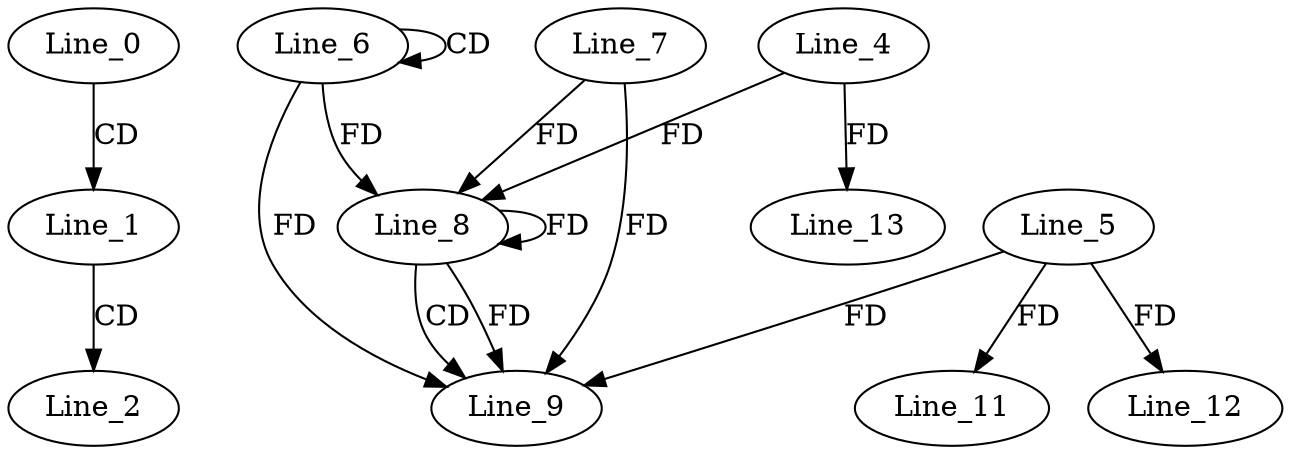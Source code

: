 digraph G {
  Line_0;
  Line_1;
  Line_2;
  Line_6;
  Line_6;
  Line_8;
  Line_8;
  Line_4;
  Line_7;
  Line_8;
  Line_9;
  Line_5;
  Line_11;
  Line_12;
  Line_13;
  Line_0 -> Line_1 [ label="CD" ];
  Line_1 -> Line_2 [ label="CD" ];
  Line_6 -> Line_6 [ label="CD" ];
  Line_8 -> Line_8 [ label="FD" ];
  Line_6 -> Line_8 [ label="FD" ];
  Line_4 -> Line_8 [ label="FD" ];
  Line_7 -> Line_8 [ label="FD" ];
  Line_8 -> Line_9 [ label="CD" ];
  Line_5 -> Line_9 [ label="FD" ];
  Line_7 -> Line_9 [ label="FD" ];
  Line_8 -> Line_9 [ label="FD" ];
  Line_6 -> Line_9 [ label="FD" ];
  Line_5 -> Line_11 [ label="FD" ];
  Line_5 -> Line_12 [ label="FD" ];
  Line_4 -> Line_13 [ label="FD" ];
}

